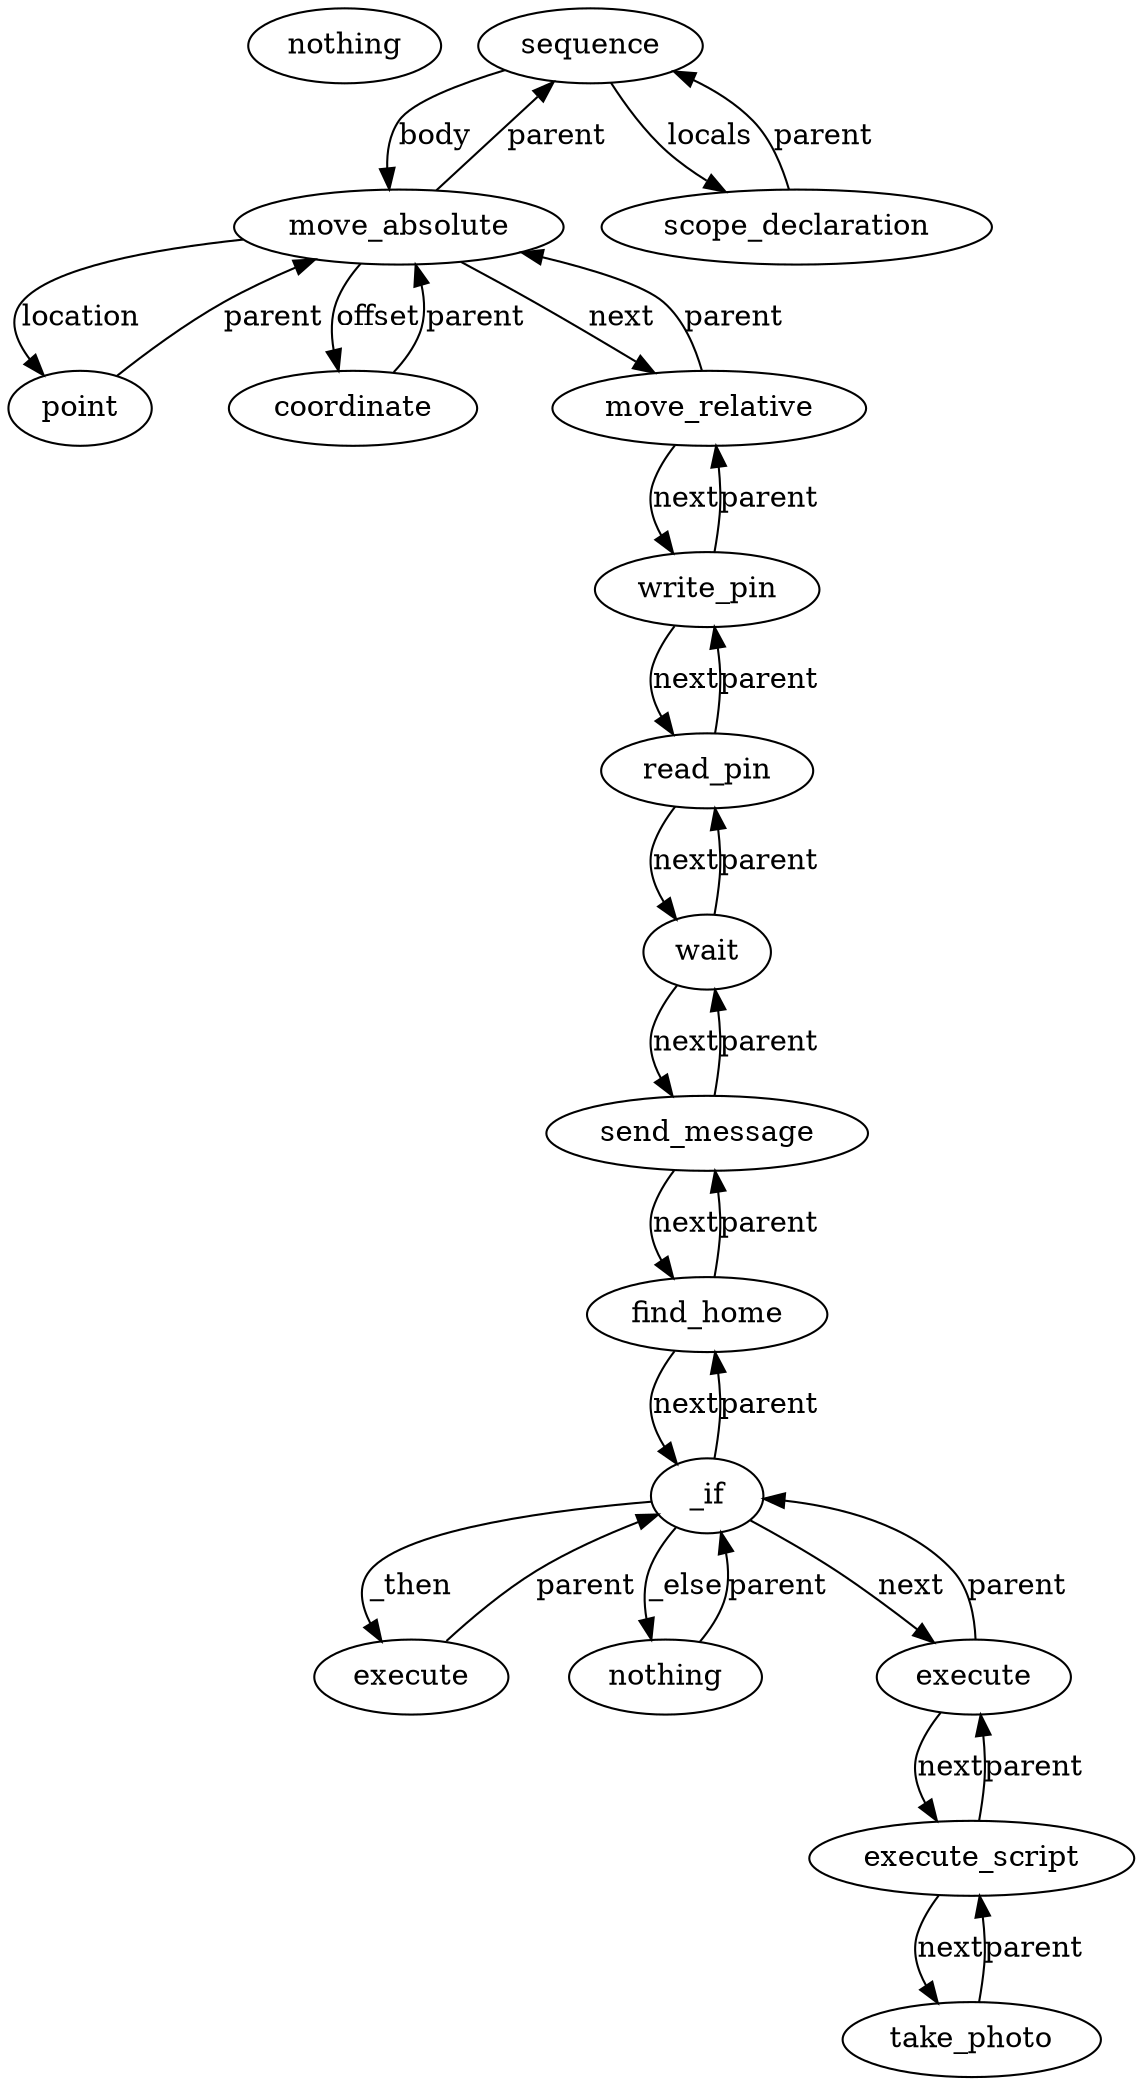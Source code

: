 digraph wow {
  1        [ label = "nothing" ]

  2        [ label = "sequence" ]
  2 -> 3   [ label = "body"]
  2 -> 18  [ label = "locals"]

  3        [ label = "move_absolute" ]
  3 -> 5   [ label = "location"]
  3 -> 2   [ label = "parent"]
  3 -> 4   [ label = "offset"]
  3 -> 6   [ label = "next"]

  4        [ label = "coordinate" ]
  4 -> 3   [ label = "parent"]

  5        [ label = "point" ]
  5 -> 3   [ label = "parent"]

  6        [ label = "move_relative" ]
  6 -> 3   [ label = "parent"]
  6 -> 7   [ label = "next"]

  7        [ label = "write_pin" ]
  7 -> 6   [ label = "parent"]
  7 -> 8   [ label = "next"]

  8        [ label = "read_pin" ]
  8 -> 7   [ label = "parent"]
  8 -> 9   [ label = "next"]

  9        [ label = "wait" ]
  9 -> 8   [ label = "parent"]
  9 -> 10  [ label = "next"]

  10       [ label = "send_message" ]
  10 -> 9  [ label = "parent"]
  10 -> 11 [ label = "next"]

  11       [ label = "find_home" ]
  11 -> 10 [ label = "parent"]
  11 -> 12 [ label = "next"]

  12       [ label = "_if" ]
  12 -> 14 [ label = "_then"]
  12 -> 11 [ label = "parent"]
  12 -> 13 [ label = "_else"]
  12 -> 15 [ label = "next"]

  13       [ label = "nothing" ]
  13 -> 12 [ label = "parent"]

  14       [ label = "execute" ]
  14 -> 12 [ label = "parent"]

  15       [ label = "execute" ]
  15 -> 12 [ label = "parent"]
  15 -> 16 [ label = "next"]

  16      [ label = "execute_script" ]
  16 -> 15 [ label = "parent"]
  16 -> 17 [ label = "next"]

  17      [ label = "take_photo" ]
  17 -> 16 [ label = "parent"]

  18      [ label = "scope_declaration" ]
  18 -> 2 [ label = "parent"]
}
